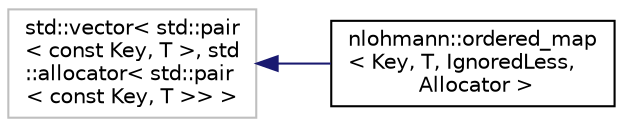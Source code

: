 digraph "Graphical Class Hierarchy"
{
 // LATEX_PDF_SIZE
  edge [fontname="Helvetica",fontsize="10",labelfontname="Helvetica",labelfontsize="10"];
  node [fontname="Helvetica",fontsize="10",shape=record];
  rankdir="LR";
  Node150 [label="std::vector\< std::pair\l\< const Key, T \>, std\l::allocator\< std::pair\l\< const Key, T \>\> \>",height=0.2,width=0.4,color="grey75", fillcolor="white", style="filled",tooltip=" "];
  Node150 -> Node0 [dir="back",color="midnightblue",fontsize="10",style="solid",fontname="Helvetica"];
  Node0 [label="nlohmann::ordered_map\l\< Key, T, IgnoredLess,\l Allocator \>",height=0.2,width=0.4,color="black", fillcolor="white", style="filled",URL="$structnlohmann_1_1ordered__map.html",tooltip=" "];
}
